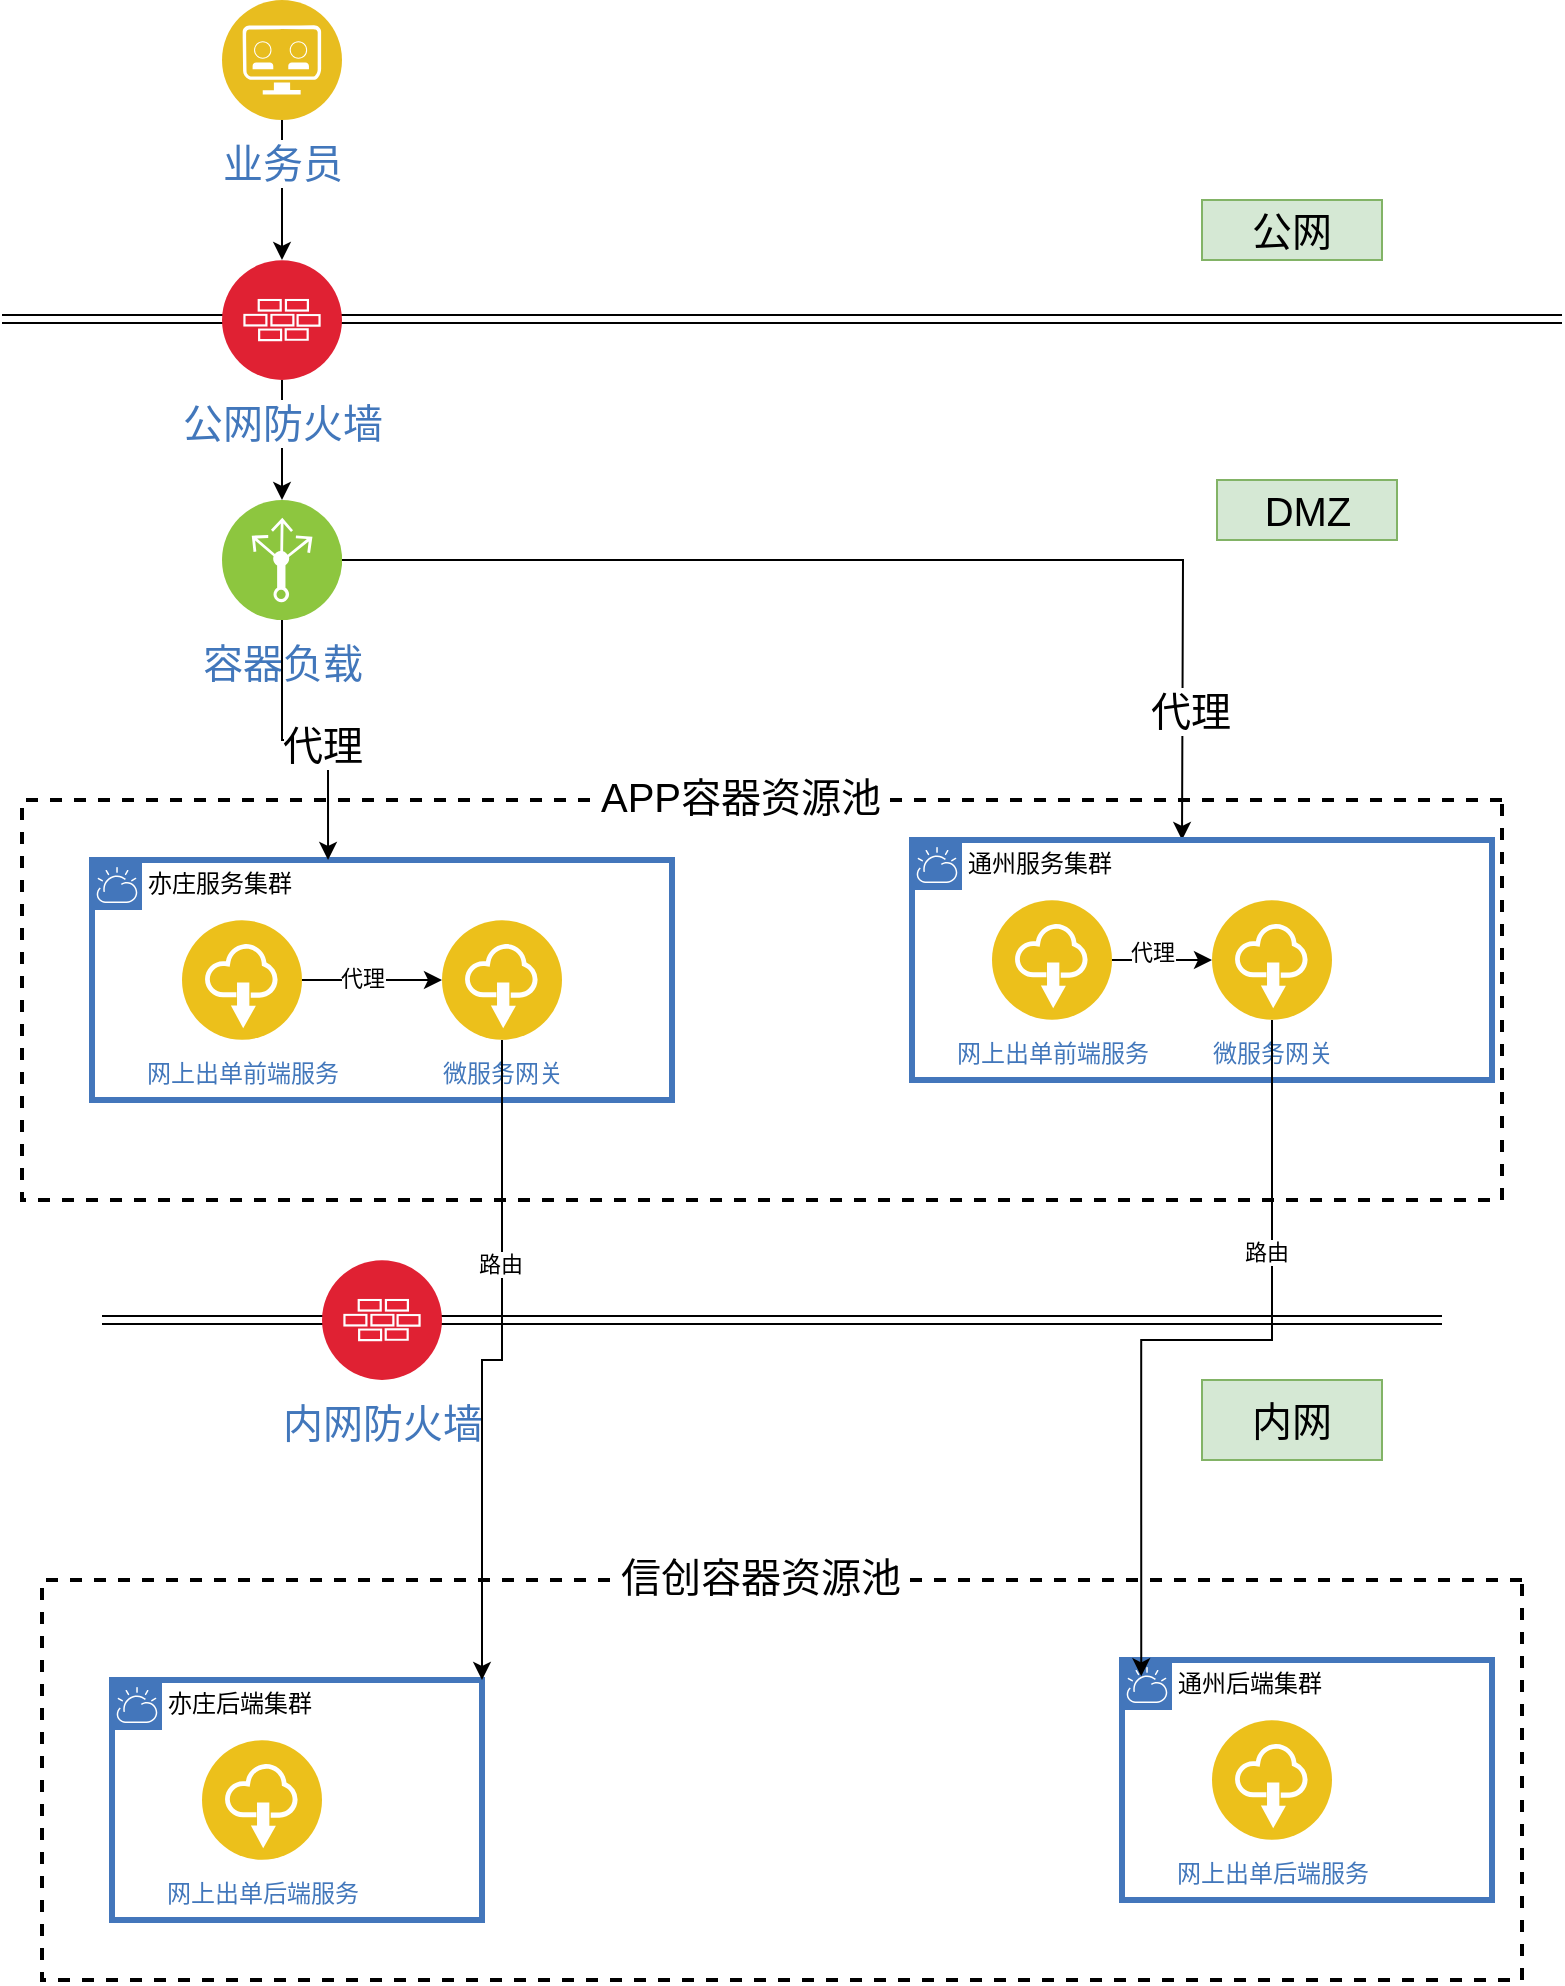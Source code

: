 <mxfile version="24.4.9" type="github">
  <diagram name="第 1 页" id="-5ZDSn6iOt7gDkgcBdYf">
    <mxGraphModel dx="1687" dy="2158" grid="1" gridSize="10" guides="1" tooltips="1" connect="1" arrows="1" fold="1" page="1" pageScale="1" pageWidth="827" pageHeight="1169" background="#ffffff" math="0" shadow="0">
      <root>
        <mxCell id="0" />
        <mxCell id="1" parent="0" />
        <mxCell id="bsJ_sNEBP9lTQ6pW_iyW-12" value="" style="shape=link;html=1;rounded=0;" parent="1" edge="1">
          <mxGeometry width="100" relative="1" as="geometry">
            <mxPoint x="80" y="370" as="sourcePoint" />
            <mxPoint x="750" y="370" as="targetPoint" />
          </mxGeometry>
        </mxCell>
        <mxCell id="bsJ_sNEBP9lTQ6pW_iyW-13" value="&lt;font style=&quot;font-size: 20px;&quot;&gt;DMZ&lt;/font&gt;" style="text;html=1;align=center;verticalAlign=middle;whiteSpace=wrap;rounded=0;fillColor=#d5e8d4;strokeColor=#82b366;" parent="1" vertex="1">
          <mxGeometry x="637.5" y="-50" width="90" height="30" as="geometry" />
        </mxCell>
        <mxCell id="bsJ_sNEBP9lTQ6pW_iyW-14" value="&lt;font style=&quot;font-size: 20px;&quot;&gt;内网&lt;/font&gt;" style="text;html=1;align=center;verticalAlign=middle;whiteSpace=wrap;rounded=0;fillColor=#d5e8d4;strokeColor=#82b366;" parent="1" vertex="1">
          <mxGeometry x="630" y="400" width="90" height="40" as="geometry" />
        </mxCell>
        <mxCell id="bsJ_sNEBP9lTQ6pW_iyW-15" value="&lt;font style=&quot;font-size: 20px;&quot;&gt;内网防火墙&lt;/font&gt;" style="image;aspect=fixed;perimeter=ellipsePerimeter;html=1;align=center;shadow=0;dashed=0;fontColor=#4277BB;labelBackgroundColor=default;fontSize=12;spacingTop=3;image=img/lib/ibm/security/firewall.svg;" parent="1" vertex="1">
          <mxGeometry x="190" y="340" width="60" height="60" as="geometry" />
        </mxCell>
        <mxCell id="bsJ_sNEBP9lTQ6pW_iyW-20" value="亦庄服务集群" style="shape=mxgraph.ibm.box;prType=cloud;fontStyle=0;verticalAlign=top;align=left;spacingLeft=32;spacingTop=4;fillColor=none;rounded=0;whiteSpace=wrap;html=1;strokeColor=#4376BB;strokeWidth=3;dashed=0;container=1;spacing=-4;collapsible=0;expand=0;recursiveResize=0;" parent="1" vertex="1">
          <mxGeometry x="75" y="140" width="290" height="120" as="geometry" />
        </mxCell>
        <mxCell id="CX1JSErlSpLftbo7QJSL-2" value="" style="edgeStyle=orthogonalEdgeStyle;rounded=0;orthogonalLoop=1;jettySize=auto;html=1;" parent="bsJ_sNEBP9lTQ6pW_iyW-20" source="bsJ_sNEBP9lTQ6pW_iyW-22" target="CX1JSErlSpLftbo7QJSL-1" edge="1">
          <mxGeometry relative="1" as="geometry" />
        </mxCell>
        <mxCell id="CX1JSErlSpLftbo7QJSL-3" value="代理" style="edgeLabel;html=1;align=center;verticalAlign=middle;resizable=0;points=[];" parent="CX1JSErlSpLftbo7QJSL-2" vertex="1" connectable="0">
          <mxGeometry x="-0.149" y="1" relative="1" as="geometry">
            <mxPoint as="offset" />
          </mxGeometry>
        </mxCell>
        <mxCell id="bsJ_sNEBP9lTQ6pW_iyW-22" value="网上出单前端服务" style="image;aspect=fixed;perimeter=ellipsePerimeter;html=1;align=center;shadow=0;dashed=0;fontColor=#4277BB;labelBackgroundColor=default;fontSize=12;spacingTop=3;image=img/lib/ibm/applications/saas_applications.svg;" parent="bsJ_sNEBP9lTQ6pW_iyW-20" vertex="1">
          <mxGeometry x="45" y="30" width="60" height="60" as="geometry" />
        </mxCell>
        <mxCell id="CX1JSErlSpLftbo7QJSL-1" value="微服务网关" style="image;aspect=fixed;perimeter=ellipsePerimeter;html=1;align=center;shadow=0;dashed=0;fontColor=#4277BB;labelBackgroundColor=default;fontSize=12;spacingTop=3;image=img/lib/ibm/applications/saas_applications.svg;" parent="bsJ_sNEBP9lTQ6pW_iyW-20" vertex="1">
          <mxGeometry x="175" y="30" width="60" height="60" as="geometry" />
        </mxCell>
        <mxCell id="bsJ_sNEBP9lTQ6pW_iyW-24" value="" style="endArrow=none;dashed=1;html=1;rounded=0;strokeWidth=2;" parent="1" edge="1">
          <mxGeometry width="50" height="50" relative="1" as="geometry">
            <mxPoint x="780" y="110" as="sourcePoint" />
            <mxPoint x="780" y="110" as="targetPoint" />
            <Array as="points">
              <mxPoint x="40" y="110" />
              <mxPoint x="40" y="310" />
              <mxPoint x="780" y="310" />
            </Array>
          </mxGeometry>
        </mxCell>
        <mxCell id="bsJ_sNEBP9lTQ6pW_iyW-26" value="&lt;font style=&quot;font-size: 20px;&quot;&gt;APP容器资源池&lt;/font&gt;" style="edgeLabel;html=1;align=center;verticalAlign=middle;resizable=0;points=[];" parent="bsJ_sNEBP9lTQ6pW_iyW-24" vertex="1" connectable="0">
          <mxGeometry x="-0.594" y="-2" relative="1" as="geometry">
            <mxPoint as="offset" />
          </mxGeometry>
        </mxCell>
        <mxCell id="CX1JSErlSpLftbo7QJSL-9" style="edgeStyle=orthogonalEdgeStyle;rounded=0;orthogonalLoop=1;jettySize=auto;html=1;" parent="1" source="bsJ_sNEBP9lTQ6pW_iyW-28" edge="1">
          <mxGeometry relative="1" as="geometry">
            <mxPoint x="620" y="130" as="targetPoint" />
          </mxGeometry>
        </mxCell>
        <mxCell id="CX1JSErlSpLftbo7QJSL-10" value="&lt;font style=&quot;font-size: 20px;&quot;&gt;代理&lt;/font&gt;" style="edgeLabel;html=1;align=center;verticalAlign=middle;resizable=0;points=[];" parent="CX1JSErlSpLftbo7QJSL-9" vertex="1" connectable="0">
          <mxGeometry x="0.766" y="4" relative="1" as="geometry">
            <mxPoint as="offset" />
          </mxGeometry>
        </mxCell>
        <mxCell id="bsJ_sNEBP9lTQ6pW_iyW-28" value="&lt;font style=&quot;font-size: 20px;&quot;&gt;容器负载&lt;/font&gt;" style="image;aspect=fixed;perimeter=ellipsePerimeter;html=1;align=center;shadow=0;dashed=0;fontColor=#4277BB;labelBackgroundColor=default;fontSize=12;spacingTop=3;image=img/lib/ibm/infrastructure/load_balancing_routing.svg;" parent="1" vertex="1">
          <mxGeometry x="140" y="-40" width="60" height="60" as="geometry" />
        </mxCell>
        <mxCell id="bsJ_sNEBP9lTQ6pW_iyW-31" style="edgeStyle=orthogonalEdgeStyle;rounded=0;orthogonalLoop=1;jettySize=auto;html=1;entryX=0.407;entryY=0;entryDx=0;entryDy=0;entryPerimeter=0;" parent="1" source="bsJ_sNEBP9lTQ6pW_iyW-28" target="bsJ_sNEBP9lTQ6pW_iyW-20" edge="1">
          <mxGeometry relative="1" as="geometry" />
        </mxCell>
        <mxCell id="bsJ_sNEBP9lTQ6pW_iyW-32" value="&lt;font style=&quot;font-size: 20px;&quot;&gt;代理&lt;/font&gt;" style="edgeLabel;html=1;align=center;verticalAlign=middle;resizable=0;points=[];" parent="bsJ_sNEBP9lTQ6pW_iyW-31" vertex="1" connectable="0">
          <mxGeometry x="-0.22" y="-2" relative="1" as="geometry">
            <mxPoint x="22" y="6" as="offset" />
          </mxGeometry>
        </mxCell>
        <mxCell id="bsJ_sNEBP9lTQ6pW_iyW-33" value="" style="endArrow=none;dashed=1;html=1;rounded=0;strokeWidth=2;" parent="1" edge="1">
          <mxGeometry width="50" height="50" relative="1" as="geometry">
            <mxPoint x="790" y="500" as="sourcePoint" />
            <mxPoint x="790" y="500" as="targetPoint" />
            <Array as="points">
              <mxPoint x="50" y="500" />
              <mxPoint x="50" y="700" />
              <mxPoint x="790" y="700" />
            </Array>
          </mxGeometry>
        </mxCell>
        <mxCell id="bsJ_sNEBP9lTQ6pW_iyW-34" value="&lt;font style=&quot;font-size: 20px;&quot;&gt;信创容器资源池&lt;/font&gt;" style="edgeLabel;html=1;align=center;verticalAlign=middle;resizable=0;points=[];" parent="bsJ_sNEBP9lTQ6pW_iyW-33" vertex="1" connectable="0">
          <mxGeometry x="-0.594" y="-2" relative="1" as="geometry">
            <mxPoint as="offset" />
          </mxGeometry>
        </mxCell>
        <mxCell id="bsJ_sNEBP9lTQ6pW_iyW-35" value="亦庄后端集群" style="shape=mxgraph.ibm.box;prType=cloud;fontStyle=0;verticalAlign=top;align=left;spacingLeft=32;spacingTop=4;fillColor=none;rounded=0;whiteSpace=wrap;html=1;strokeColor=#4376BB;strokeWidth=3;dashed=0;container=1;spacing=-4;collapsible=0;expand=0;recursiveResize=0;" parent="1" vertex="1">
          <mxGeometry x="85" y="550" width="185" height="120" as="geometry" />
        </mxCell>
        <mxCell id="bsJ_sNEBP9lTQ6pW_iyW-36" value="网上出单后端服务" style="image;aspect=fixed;perimeter=ellipsePerimeter;html=1;align=center;shadow=0;dashed=0;fontColor=#4277BB;labelBackgroundColor=default;fontSize=12;spacingTop=3;image=img/lib/ibm/applications/saas_applications.svg;" parent="bsJ_sNEBP9lTQ6pW_iyW-35" vertex="1">
          <mxGeometry x="45" y="30" width="60" height="60" as="geometry" />
        </mxCell>
        <mxCell id="bsJ_sNEBP9lTQ6pW_iyW-41" value="通州后端集群" style="shape=mxgraph.ibm.box;prType=cloud;fontStyle=0;verticalAlign=top;align=left;spacingLeft=32;spacingTop=4;fillColor=none;rounded=0;whiteSpace=wrap;html=1;strokeColor=#4376BB;strokeWidth=3;dashed=0;container=1;spacing=-4;collapsible=0;expand=0;recursiveResize=0;" parent="1" vertex="1">
          <mxGeometry x="590" y="540" width="185" height="120" as="geometry" />
        </mxCell>
        <mxCell id="bsJ_sNEBP9lTQ6pW_iyW-42" value="网上出单后端服务" style="image;aspect=fixed;perimeter=ellipsePerimeter;html=1;align=center;shadow=0;dashed=0;fontColor=#4277BB;labelBackgroundColor=default;fontSize=12;spacingTop=3;image=img/lib/ibm/applications/saas_applications.svg;" parent="bsJ_sNEBP9lTQ6pW_iyW-41" vertex="1">
          <mxGeometry x="45" y="30" width="60" height="60" as="geometry" />
        </mxCell>
        <mxCell id="bsJ_sNEBP9lTQ6pW_iyW-46" value="" style="shape=link;html=1;rounded=0;" parent="1" edge="1">
          <mxGeometry width="100" relative="1" as="geometry">
            <mxPoint x="30" y="-130.5" as="sourcePoint" />
            <mxPoint x="810" y="-130.5" as="targetPoint" />
          </mxGeometry>
        </mxCell>
        <mxCell id="bsJ_sNEBP9lTQ6pW_iyW-47" value="&lt;font style=&quot;font-size: 20px;&quot;&gt;公网&lt;/font&gt;" style="text;html=1;align=center;verticalAlign=middle;whiteSpace=wrap;rounded=0;fillColor=#d5e8d4;strokeColor=#82b366;" parent="1" vertex="1">
          <mxGeometry x="630" y="-190" width="90" height="30" as="geometry" />
        </mxCell>
        <mxCell id="bsJ_sNEBP9lTQ6pW_iyW-52" style="edgeStyle=orthogonalEdgeStyle;rounded=0;orthogonalLoop=1;jettySize=auto;html=1;" parent="1" source="bsJ_sNEBP9lTQ6pW_iyW-48" target="bsJ_sNEBP9lTQ6pW_iyW-50" edge="1">
          <mxGeometry relative="1" as="geometry" />
        </mxCell>
        <mxCell id="bsJ_sNEBP9lTQ6pW_iyW-48" value="&lt;font style=&quot;font-size: 20px;&quot;&gt;业务员&lt;/font&gt;" style="image;aspect=fixed;perimeter=ellipsePerimeter;html=1;align=center;shadow=0;dashed=0;fontColor=#4277BB;labelBackgroundColor=default;fontSize=12;spacingTop=3;image=img/lib/ibm/applications/api_developer_portal.svg;" parent="1" vertex="1">
          <mxGeometry x="140" y="-290" width="60" height="60" as="geometry" />
        </mxCell>
        <mxCell id="bsJ_sNEBP9lTQ6pW_iyW-53" style="edgeStyle=orthogonalEdgeStyle;rounded=0;orthogonalLoop=1;jettySize=auto;html=1;" parent="1" source="bsJ_sNEBP9lTQ6pW_iyW-50" target="bsJ_sNEBP9lTQ6pW_iyW-28" edge="1">
          <mxGeometry relative="1" as="geometry" />
        </mxCell>
        <mxCell id="bsJ_sNEBP9lTQ6pW_iyW-50" value="&lt;font style=&quot;font-size: 20px;&quot;&gt;公网防火墙&lt;/font&gt;" style="image;aspect=fixed;perimeter=ellipsePerimeter;html=1;align=center;shadow=0;dashed=0;fontColor=#4277BB;labelBackgroundColor=default;fontSize=12;spacingTop=3;image=img/lib/ibm/security/firewall.svg;" parent="1" vertex="1">
          <mxGeometry x="140" y="-160" width="60" height="60" as="geometry" />
        </mxCell>
        <mxCell id="CX1JSErlSpLftbo7QJSL-4" value="通州服务集群" style="shape=mxgraph.ibm.box;prType=cloud;fontStyle=0;verticalAlign=top;align=left;spacingLeft=32;spacingTop=4;fillColor=none;rounded=0;whiteSpace=wrap;html=1;strokeColor=#4376BB;strokeWidth=3;dashed=0;container=1;spacing=-4;collapsible=0;expand=0;recursiveResize=0;" parent="1" vertex="1">
          <mxGeometry x="485" y="130" width="290" height="120" as="geometry" />
        </mxCell>
        <mxCell id="CX1JSErlSpLftbo7QJSL-5" value="微服务网关" style="image;aspect=fixed;perimeter=ellipsePerimeter;html=1;align=center;shadow=0;dashed=0;fontColor=#4277BB;labelBackgroundColor=default;fontSize=12;spacingTop=3;image=img/lib/ibm/applications/saas_applications.svg;" parent="CX1JSErlSpLftbo7QJSL-4" vertex="1">
          <mxGeometry x="150" y="30" width="60" height="60" as="geometry" />
        </mxCell>
        <mxCell id="CX1JSErlSpLftbo7QJSL-7" value="" style="edgeStyle=orthogonalEdgeStyle;rounded=0;orthogonalLoop=1;jettySize=auto;html=1;" parent="CX1JSErlSpLftbo7QJSL-4" source="CX1JSErlSpLftbo7QJSL-6" target="CX1JSErlSpLftbo7QJSL-5" edge="1">
          <mxGeometry relative="1" as="geometry" />
        </mxCell>
        <mxCell id="CX1JSErlSpLftbo7QJSL-8" value="代理" style="edgeLabel;html=1;align=center;verticalAlign=middle;resizable=0;points=[];" parent="CX1JSErlSpLftbo7QJSL-7" vertex="1" connectable="0">
          <mxGeometry x="-0.208" y="4" relative="1" as="geometry">
            <mxPoint as="offset" />
          </mxGeometry>
        </mxCell>
        <mxCell id="CX1JSErlSpLftbo7QJSL-6" value="网上出单前端服务" style="image;aspect=fixed;perimeter=ellipsePerimeter;html=1;align=center;shadow=0;dashed=0;fontColor=#4277BB;labelBackgroundColor=default;fontSize=12;spacingTop=3;image=img/lib/ibm/applications/saas_applications.svg;" parent="CX1JSErlSpLftbo7QJSL-4" vertex="1">
          <mxGeometry x="40" y="30" width="60" height="60" as="geometry" />
        </mxCell>
        <mxCell id="CX1JSErlSpLftbo7QJSL-12" style="edgeStyle=orthogonalEdgeStyle;rounded=0;orthogonalLoop=1;jettySize=auto;html=1;" parent="1" source="CX1JSErlSpLftbo7QJSL-1" target="bsJ_sNEBP9lTQ6pW_iyW-35" edge="1">
          <mxGeometry relative="1" as="geometry">
            <Array as="points">
              <mxPoint x="280" y="390" />
              <mxPoint x="270" y="390" />
            </Array>
          </mxGeometry>
        </mxCell>
        <mxCell id="CX1JSErlSpLftbo7QJSL-14" value="路由" style="edgeLabel;html=1;align=center;verticalAlign=middle;resizable=0;points=[];" parent="CX1JSErlSpLftbo7QJSL-12" vertex="1" connectable="0">
          <mxGeometry x="-0.324" y="-1" relative="1" as="geometry">
            <mxPoint as="offset" />
          </mxGeometry>
        </mxCell>
        <mxCell id="CX1JSErlSpLftbo7QJSL-13" style="edgeStyle=orthogonalEdgeStyle;rounded=0;orthogonalLoop=1;jettySize=auto;html=1;entryX=0.052;entryY=0.068;entryDx=0;entryDy=0;entryPerimeter=0;" parent="1" source="CX1JSErlSpLftbo7QJSL-5" target="bsJ_sNEBP9lTQ6pW_iyW-41" edge="1">
          <mxGeometry relative="1" as="geometry" />
        </mxCell>
        <mxCell id="CX1JSErlSpLftbo7QJSL-15" value="路由" style="edgeLabel;html=1;align=center;verticalAlign=middle;resizable=0;points=[];" parent="CX1JSErlSpLftbo7QJSL-13" vertex="1" connectable="0">
          <mxGeometry x="-0.411" y="-3" relative="1" as="geometry">
            <mxPoint as="offset" />
          </mxGeometry>
        </mxCell>
      </root>
    </mxGraphModel>
  </diagram>
</mxfile>
